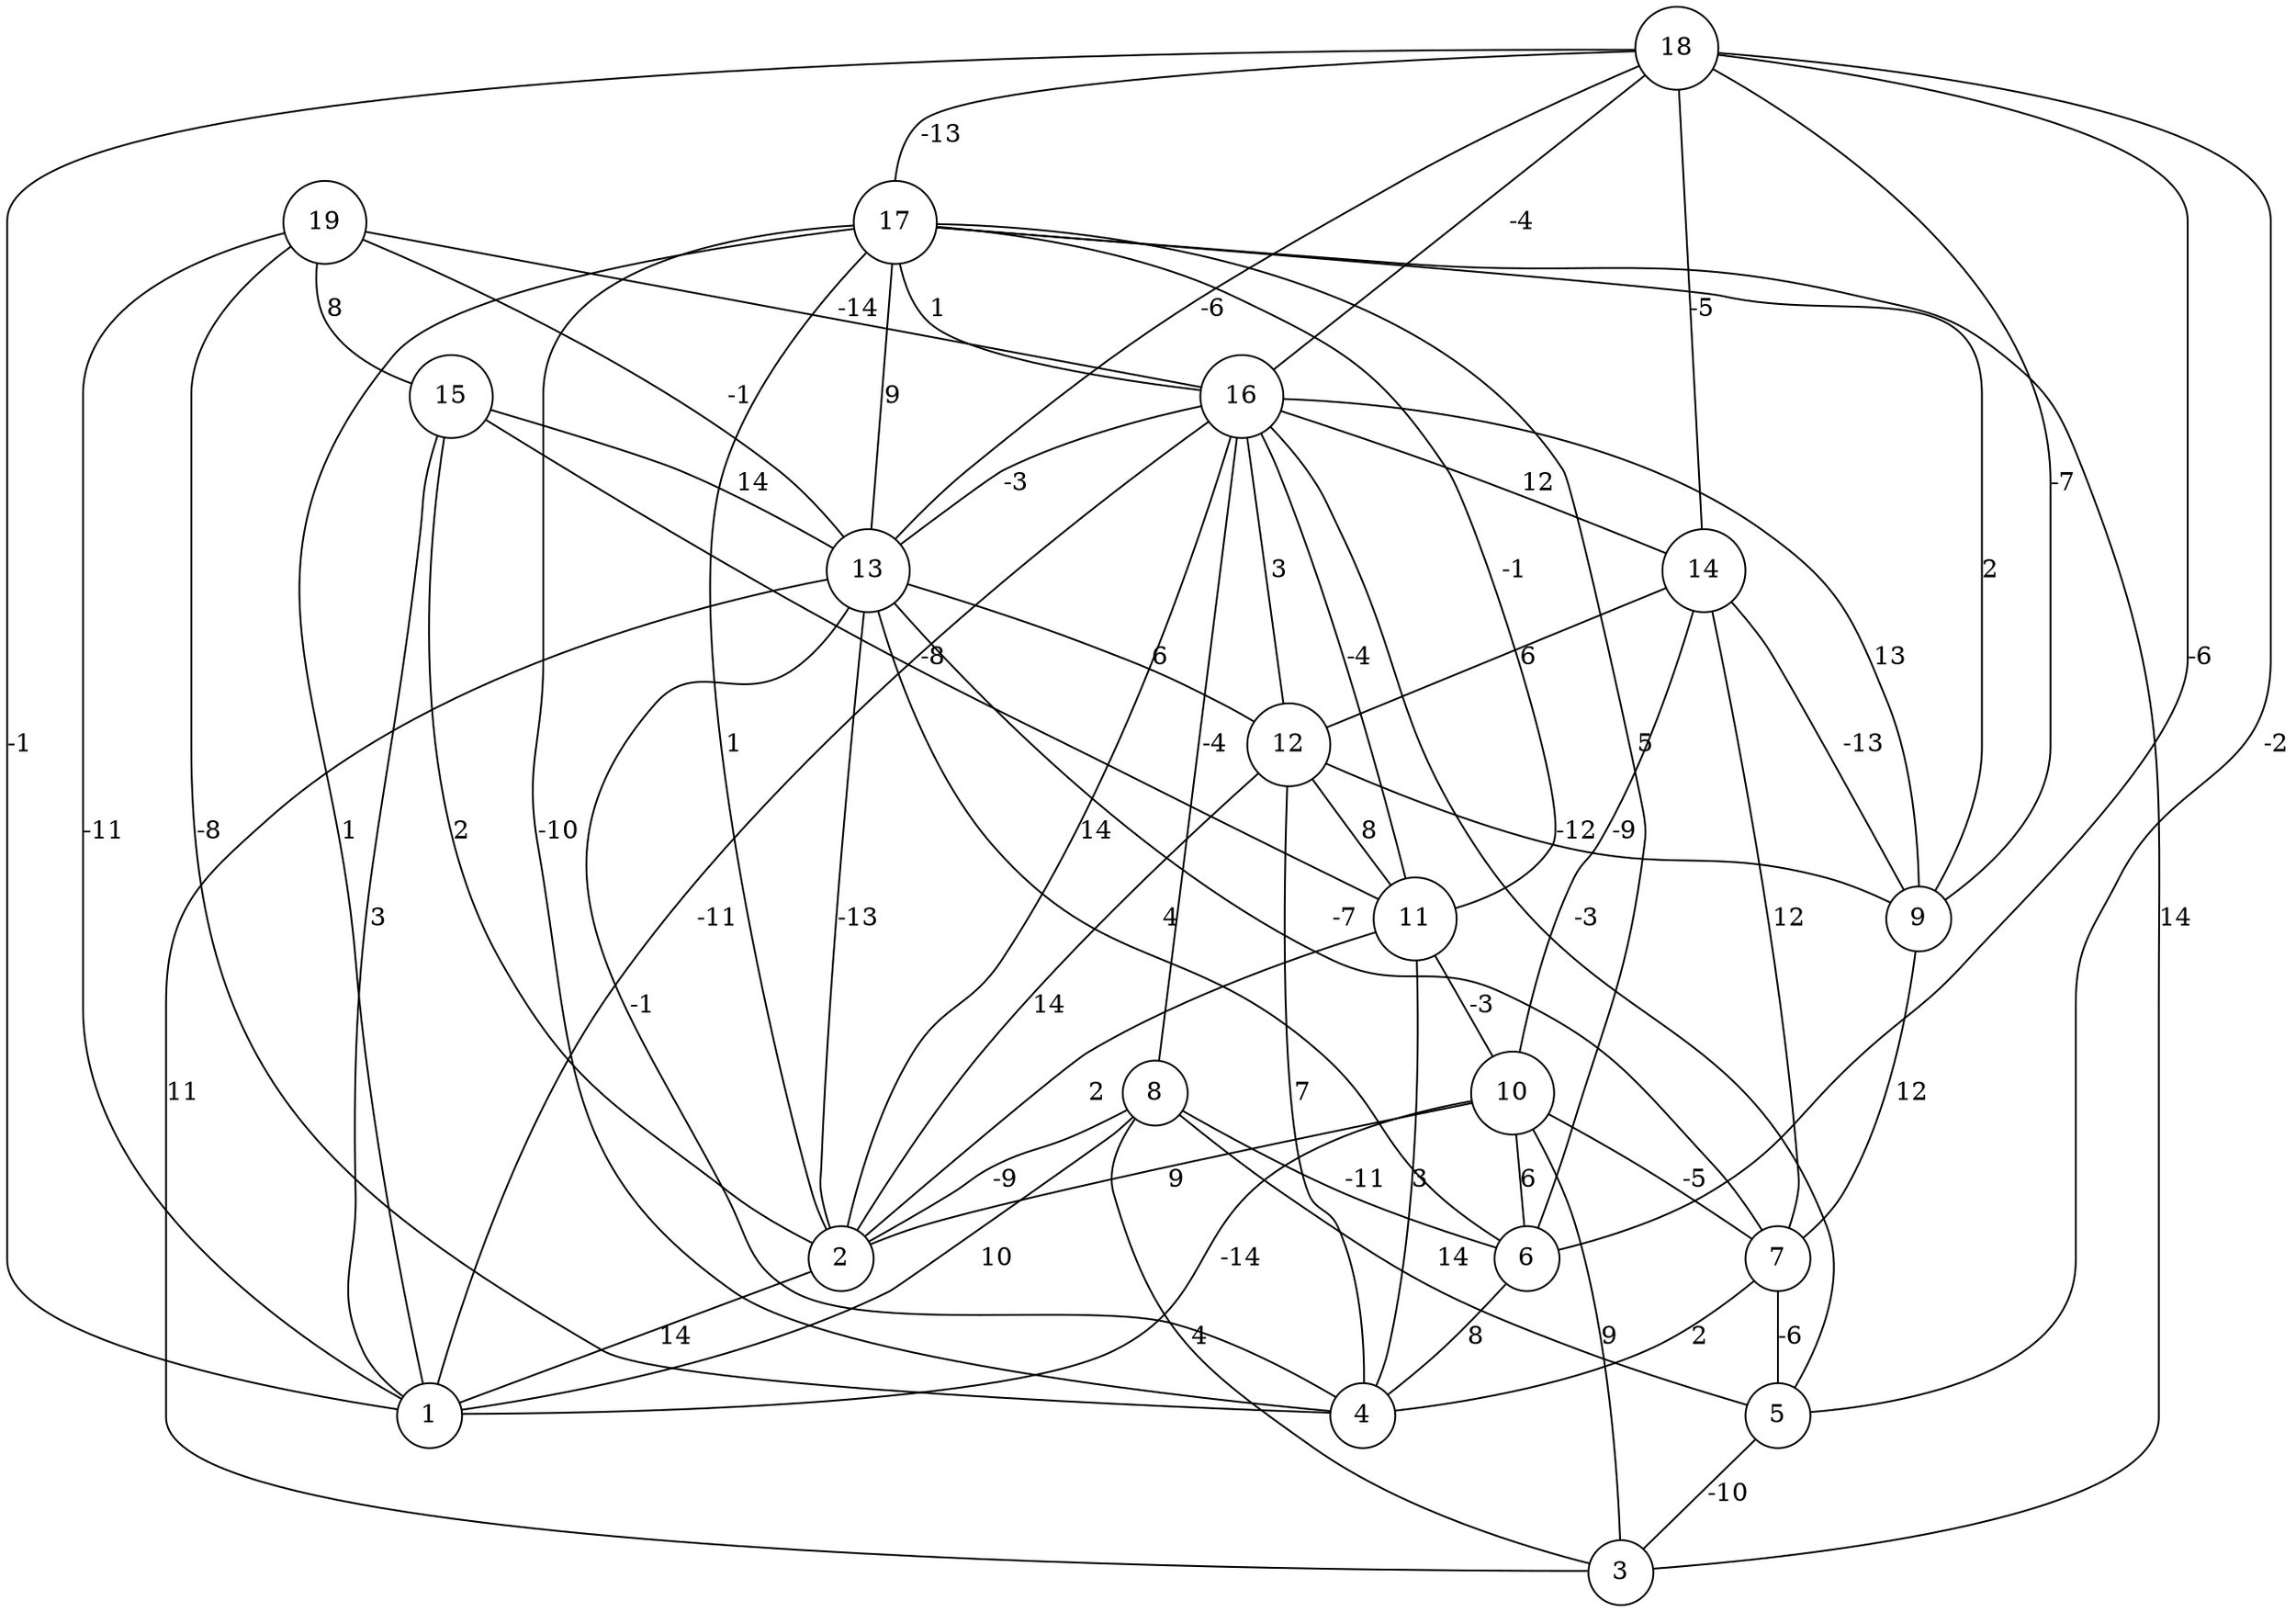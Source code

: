 graph { 
	 fontname="Helvetica,Arial,sans-serif" 
	 node [shape = circle]; 
	 19 -- 1 [label = "-11"];
	 19 -- 4 [label = "-8"];
	 19 -- 13 [label = "-1"];
	 19 -- 15 [label = "8"];
	 19 -- 16 [label = "-14"];
	 18 -- 1 [label = "-1"];
	 18 -- 5 [label = "-2"];
	 18 -- 6 [label = "-6"];
	 18 -- 9 [label = "-7"];
	 18 -- 13 [label = "-6"];
	 18 -- 14 [label = "-5"];
	 18 -- 16 [label = "-4"];
	 18 -- 17 [label = "-13"];
	 17 -- 1 [label = "1"];
	 17 -- 2 [label = "1"];
	 17 -- 3 [label = "14"];
	 17 -- 4 [label = "-10"];
	 17 -- 6 [label = "5"];
	 17 -- 9 [label = "2"];
	 17 -- 11 [label = "-1"];
	 17 -- 13 [label = "9"];
	 17 -- 16 [label = "1"];
	 16 -- 1 [label = "-11"];
	 16 -- 2 [label = "14"];
	 16 -- 5 [label = "-3"];
	 16 -- 8 [label = "-4"];
	 16 -- 9 [label = "13"];
	 16 -- 11 [label = "-4"];
	 16 -- 12 [label = "3"];
	 16 -- 13 [label = "-3"];
	 16 -- 14 [label = "12"];
	 15 -- 1 [label = "3"];
	 15 -- 2 [label = "2"];
	 15 -- 11 [label = "-8"];
	 15 -- 13 [label = "14"];
	 14 -- 7 [label = "12"];
	 14 -- 9 [label = "-13"];
	 14 -- 10 [label = "-9"];
	 14 -- 12 [label = "6"];
	 13 -- 2 [label = "-13"];
	 13 -- 3 [label = "11"];
	 13 -- 4 [label = "-1"];
	 13 -- 6 [label = "4"];
	 13 -- 7 [label = "-7"];
	 13 -- 12 [label = "6"];
	 12 -- 2 [label = "14"];
	 12 -- 4 [label = "7"];
	 12 -- 9 [label = "-12"];
	 12 -- 11 [label = "8"];
	 11 -- 2 [label = "2"];
	 11 -- 4 [label = "3"];
	 11 -- 10 [label = "-3"];
	 10 -- 1 [label = "-14"];
	 10 -- 2 [label = "9"];
	 10 -- 3 [label = "9"];
	 10 -- 6 [label = "6"];
	 10 -- 7 [label = "-5"];
	 9 -- 7 [label = "12"];
	 8 -- 1 [label = "10"];
	 8 -- 2 [label = "-9"];
	 8 -- 3 [label = "4"];
	 8 -- 5 [label = "14"];
	 8 -- 6 [label = "-11"];
	 7 -- 4 [label = "2"];
	 7 -- 5 [label = "-6"];
	 6 -- 4 [label = "8"];
	 5 -- 3 [label = "-10"];
	 2 -- 1 [label = "14"];
	 1;
	 2;
	 3;
	 4;
	 5;
	 6;
	 7;
	 8;
	 9;
	 10;
	 11;
	 12;
	 13;
	 14;
	 15;
	 16;
	 17;
	 18;
	 19;
}
